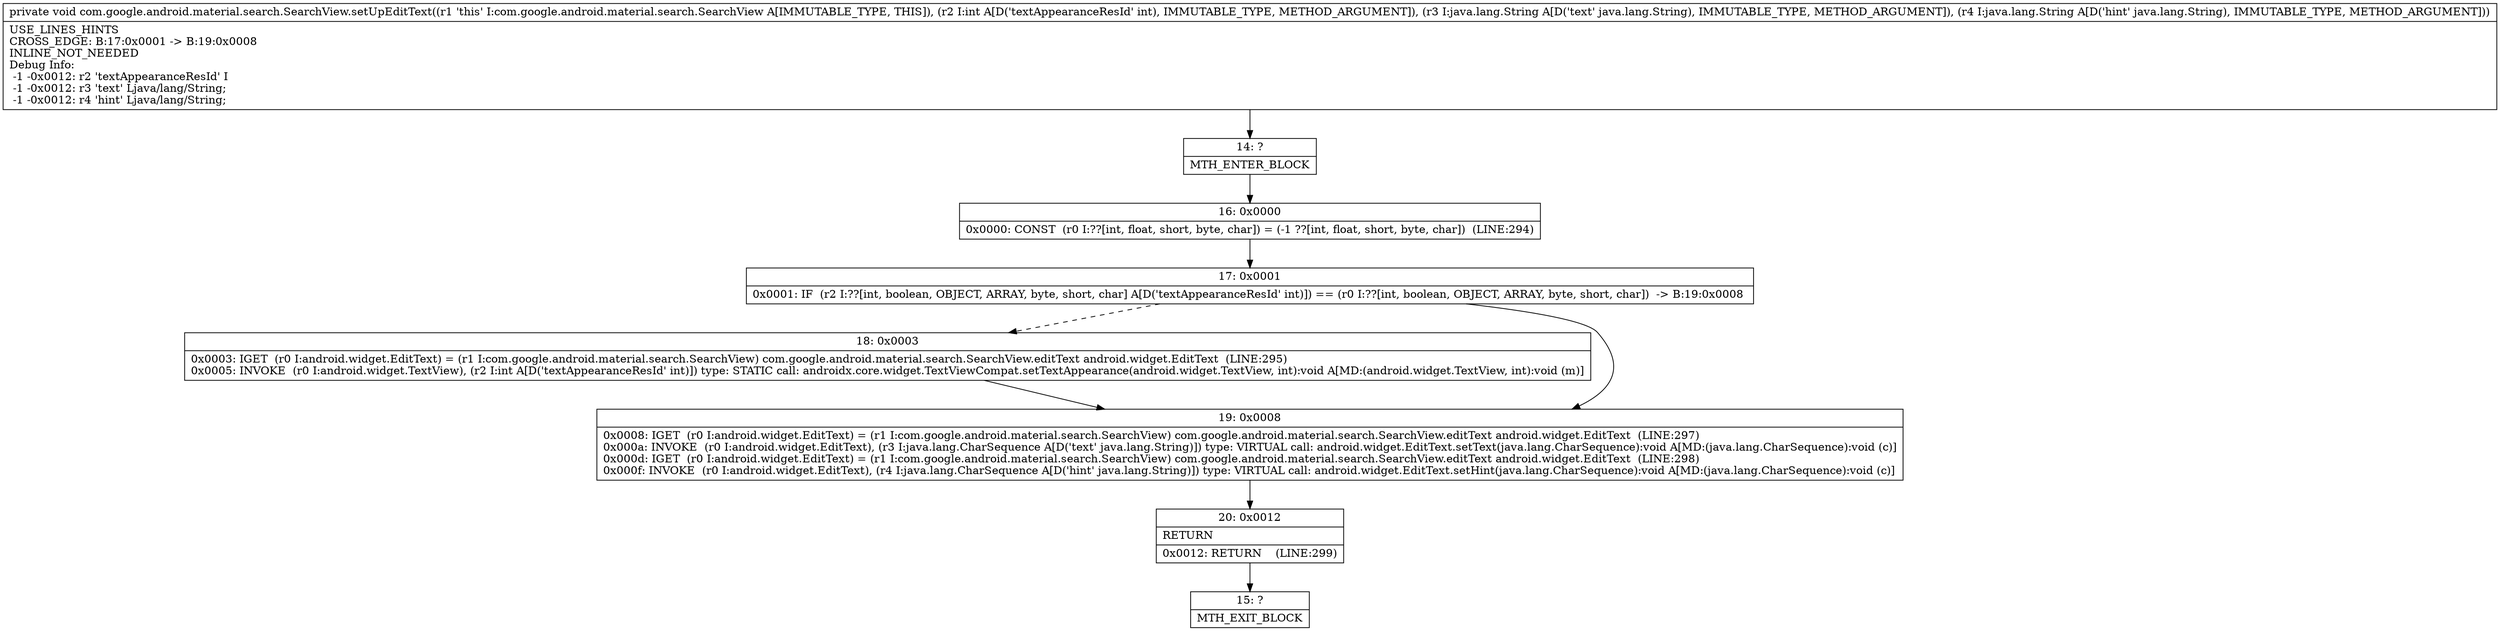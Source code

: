digraph "CFG forcom.google.android.material.search.SearchView.setUpEditText(ILjava\/lang\/String;Ljava\/lang\/String;)V" {
Node_14 [shape=record,label="{14\:\ ?|MTH_ENTER_BLOCK\l}"];
Node_16 [shape=record,label="{16\:\ 0x0000|0x0000: CONST  (r0 I:??[int, float, short, byte, char]) = (\-1 ??[int, float, short, byte, char])  (LINE:294)\l}"];
Node_17 [shape=record,label="{17\:\ 0x0001|0x0001: IF  (r2 I:??[int, boolean, OBJECT, ARRAY, byte, short, char] A[D('textAppearanceResId' int)]) == (r0 I:??[int, boolean, OBJECT, ARRAY, byte, short, char])  \-\> B:19:0x0008 \l}"];
Node_18 [shape=record,label="{18\:\ 0x0003|0x0003: IGET  (r0 I:android.widget.EditText) = (r1 I:com.google.android.material.search.SearchView) com.google.android.material.search.SearchView.editText android.widget.EditText  (LINE:295)\l0x0005: INVOKE  (r0 I:android.widget.TextView), (r2 I:int A[D('textAppearanceResId' int)]) type: STATIC call: androidx.core.widget.TextViewCompat.setTextAppearance(android.widget.TextView, int):void A[MD:(android.widget.TextView, int):void (m)]\l}"];
Node_19 [shape=record,label="{19\:\ 0x0008|0x0008: IGET  (r0 I:android.widget.EditText) = (r1 I:com.google.android.material.search.SearchView) com.google.android.material.search.SearchView.editText android.widget.EditText  (LINE:297)\l0x000a: INVOKE  (r0 I:android.widget.EditText), (r3 I:java.lang.CharSequence A[D('text' java.lang.String)]) type: VIRTUAL call: android.widget.EditText.setText(java.lang.CharSequence):void A[MD:(java.lang.CharSequence):void (c)]\l0x000d: IGET  (r0 I:android.widget.EditText) = (r1 I:com.google.android.material.search.SearchView) com.google.android.material.search.SearchView.editText android.widget.EditText  (LINE:298)\l0x000f: INVOKE  (r0 I:android.widget.EditText), (r4 I:java.lang.CharSequence A[D('hint' java.lang.String)]) type: VIRTUAL call: android.widget.EditText.setHint(java.lang.CharSequence):void A[MD:(java.lang.CharSequence):void (c)]\l}"];
Node_20 [shape=record,label="{20\:\ 0x0012|RETURN\l|0x0012: RETURN    (LINE:299)\l}"];
Node_15 [shape=record,label="{15\:\ ?|MTH_EXIT_BLOCK\l}"];
MethodNode[shape=record,label="{private void com.google.android.material.search.SearchView.setUpEditText((r1 'this' I:com.google.android.material.search.SearchView A[IMMUTABLE_TYPE, THIS]), (r2 I:int A[D('textAppearanceResId' int), IMMUTABLE_TYPE, METHOD_ARGUMENT]), (r3 I:java.lang.String A[D('text' java.lang.String), IMMUTABLE_TYPE, METHOD_ARGUMENT]), (r4 I:java.lang.String A[D('hint' java.lang.String), IMMUTABLE_TYPE, METHOD_ARGUMENT]))  | USE_LINES_HINTS\lCROSS_EDGE: B:17:0x0001 \-\> B:19:0x0008\lINLINE_NOT_NEEDED\lDebug Info:\l  \-1 \-0x0012: r2 'textAppearanceResId' I\l  \-1 \-0x0012: r3 'text' Ljava\/lang\/String;\l  \-1 \-0x0012: r4 'hint' Ljava\/lang\/String;\l}"];
MethodNode -> Node_14;Node_14 -> Node_16;
Node_16 -> Node_17;
Node_17 -> Node_18[style=dashed];
Node_17 -> Node_19;
Node_18 -> Node_19;
Node_19 -> Node_20;
Node_20 -> Node_15;
}

